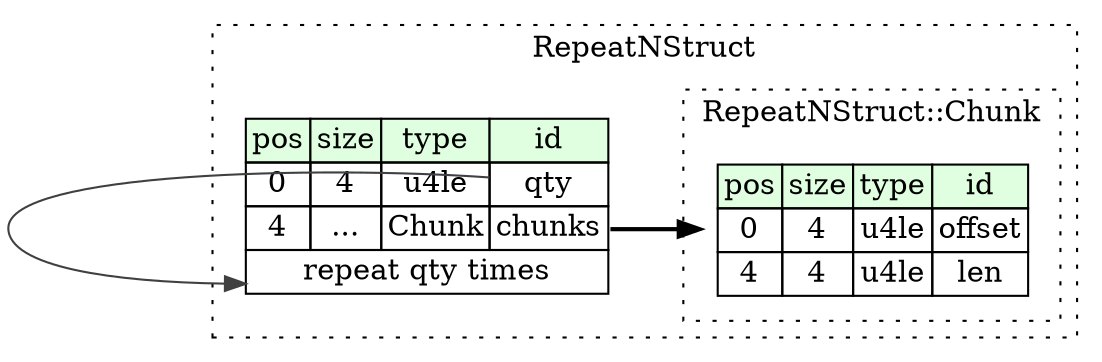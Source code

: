 digraph {
	rankdir=LR;
	node [shape=plaintext];
	subgraph cluster__repeat_n_struct {
		label="RepeatNStruct";
		graph[style=dotted];

		repeat_n_struct__seq [label=<<TABLE BORDER="0" CELLBORDER="1" CELLSPACING="0">
			<TR><TD BGCOLOR="#E0FFE0">pos</TD><TD BGCOLOR="#E0FFE0">size</TD><TD BGCOLOR="#E0FFE0">type</TD><TD BGCOLOR="#E0FFE0">id</TD></TR>
			<TR><TD PORT="qty_pos">0</TD><TD PORT="qty_size">4</TD><TD>u4le</TD><TD PORT="qty_type">qty</TD></TR>
			<TR><TD PORT="chunks_pos">4</TD><TD PORT="chunks_size">...</TD><TD>Chunk</TD><TD PORT="chunks_type">chunks</TD></TR>
			<TR><TD COLSPAN="4" PORT="chunks__repeat">repeat qty times</TD></TR>
		</TABLE>>];
		subgraph cluster__chunk {
			label="RepeatNStruct::Chunk";
			graph[style=dotted];

			chunk__seq [label=<<TABLE BORDER="0" CELLBORDER="1" CELLSPACING="0">
				<TR><TD BGCOLOR="#E0FFE0">pos</TD><TD BGCOLOR="#E0FFE0">size</TD><TD BGCOLOR="#E0FFE0">type</TD><TD BGCOLOR="#E0FFE0">id</TD></TR>
				<TR><TD PORT="offset_pos">0</TD><TD PORT="offset_size">4</TD><TD>u4le</TD><TD PORT="offset_type">offset</TD></TR>
				<TR><TD PORT="len_pos">4</TD><TD PORT="len_size">4</TD><TD>u4le</TD><TD PORT="len_type">len</TD></TR>
			</TABLE>>];
		}
	}
	repeat_n_struct__seq:chunks_type -> chunk__seq [style=bold];
	repeat_n_struct__seq:qty_type -> repeat_n_struct__seq:chunks__repeat [color="#404040"];
}
